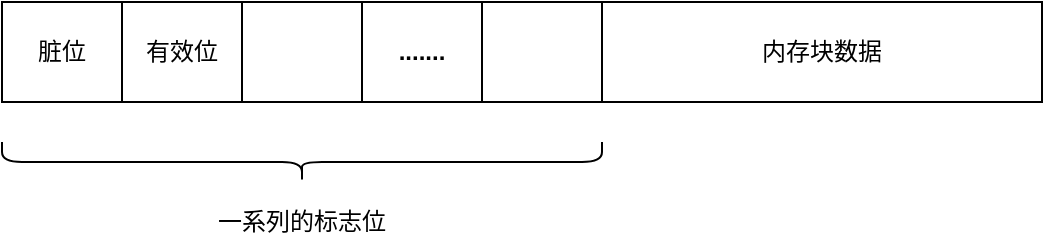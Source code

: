 <mxfile version="15.2.7" type="device"><diagram id="9AGv41ICFufFwlLGXug-" name="第 1 页"><mxGraphModel dx="1024" dy="592" grid="1" gridSize="10" guides="1" tooltips="1" connect="1" arrows="1" fold="1" page="1" pageScale="1" pageWidth="827" pageHeight="1169" math="0" shadow="0"><root><mxCell id="0"/><mxCell id="1" parent="0"/><mxCell id="RwR8ckw4RHSALRGqI74L-1" value="脏位" style="rounded=0;whiteSpace=wrap;html=1;" vertex="1" parent="1"><mxGeometry x="200" y="190" width="60" height="50" as="geometry"/></mxCell><mxCell id="RwR8ckw4RHSALRGqI74L-2" value="有效位" style="rounded=0;whiteSpace=wrap;html=1;" vertex="1" parent="1"><mxGeometry x="260" y="190" width="60" height="50" as="geometry"/></mxCell><mxCell id="RwR8ckw4RHSALRGqI74L-3" value="" style="rounded=0;whiteSpace=wrap;html=1;" vertex="1" parent="1"><mxGeometry x="320" y="190" width="60" height="50" as="geometry"/></mxCell><mxCell id="RwR8ckw4RHSALRGqI74L-4" value="&lt;b&gt;.......&lt;/b&gt;" style="rounded=0;whiteSpace=wrap;html=1;" vertex="1" parent="1"><mxGeometry x="380" y="190" width="60" height="50" as="geometry"/></mxCell><mxCell id="RwR8ckw4RHSALRGqI74L-5" value="" style="rounded=0;whiteSpace=wrap;html=1;" vertex="1" parent="1"><mxGeometry x="440" y="190" width="60" height="50" as="geometry"/></mxCell><mxCell id="RwR8ckw4RHSALRGqI74L-6" value="" style="shape=curlyBracket;whiteSpace=wrap;html=1;rounded=1;rotation=-90;" vertex="1" parent="1"><mxGeometry x="340" y="120" width="20" height="300" as="geometry"/></mxCell><mxCell id="RwR8ckw4RHSALRGqI74L-7" value="一系列的标志位" style="text;html=1;strokeColor=none;fillColor=none;align=center;verticalAlign=middle;whiteSpace=wrap;rounded=0;" vertex="1" parent="1"><mxGeometry x="255" y="290" width="190" height="20" as="geometry"/></mxCell><mxCell id="RwR8ckw4RHSALRGqI74L-8" value="内存块数据" style="rounded=0;whiteSpace=wrap;html=1;" vertex="1" parent="1"><mxGeometry x="500" y="190" width="220" height="50" as="geometry"/></mxCell></root></mxGraphModel></diagram></mxfile>